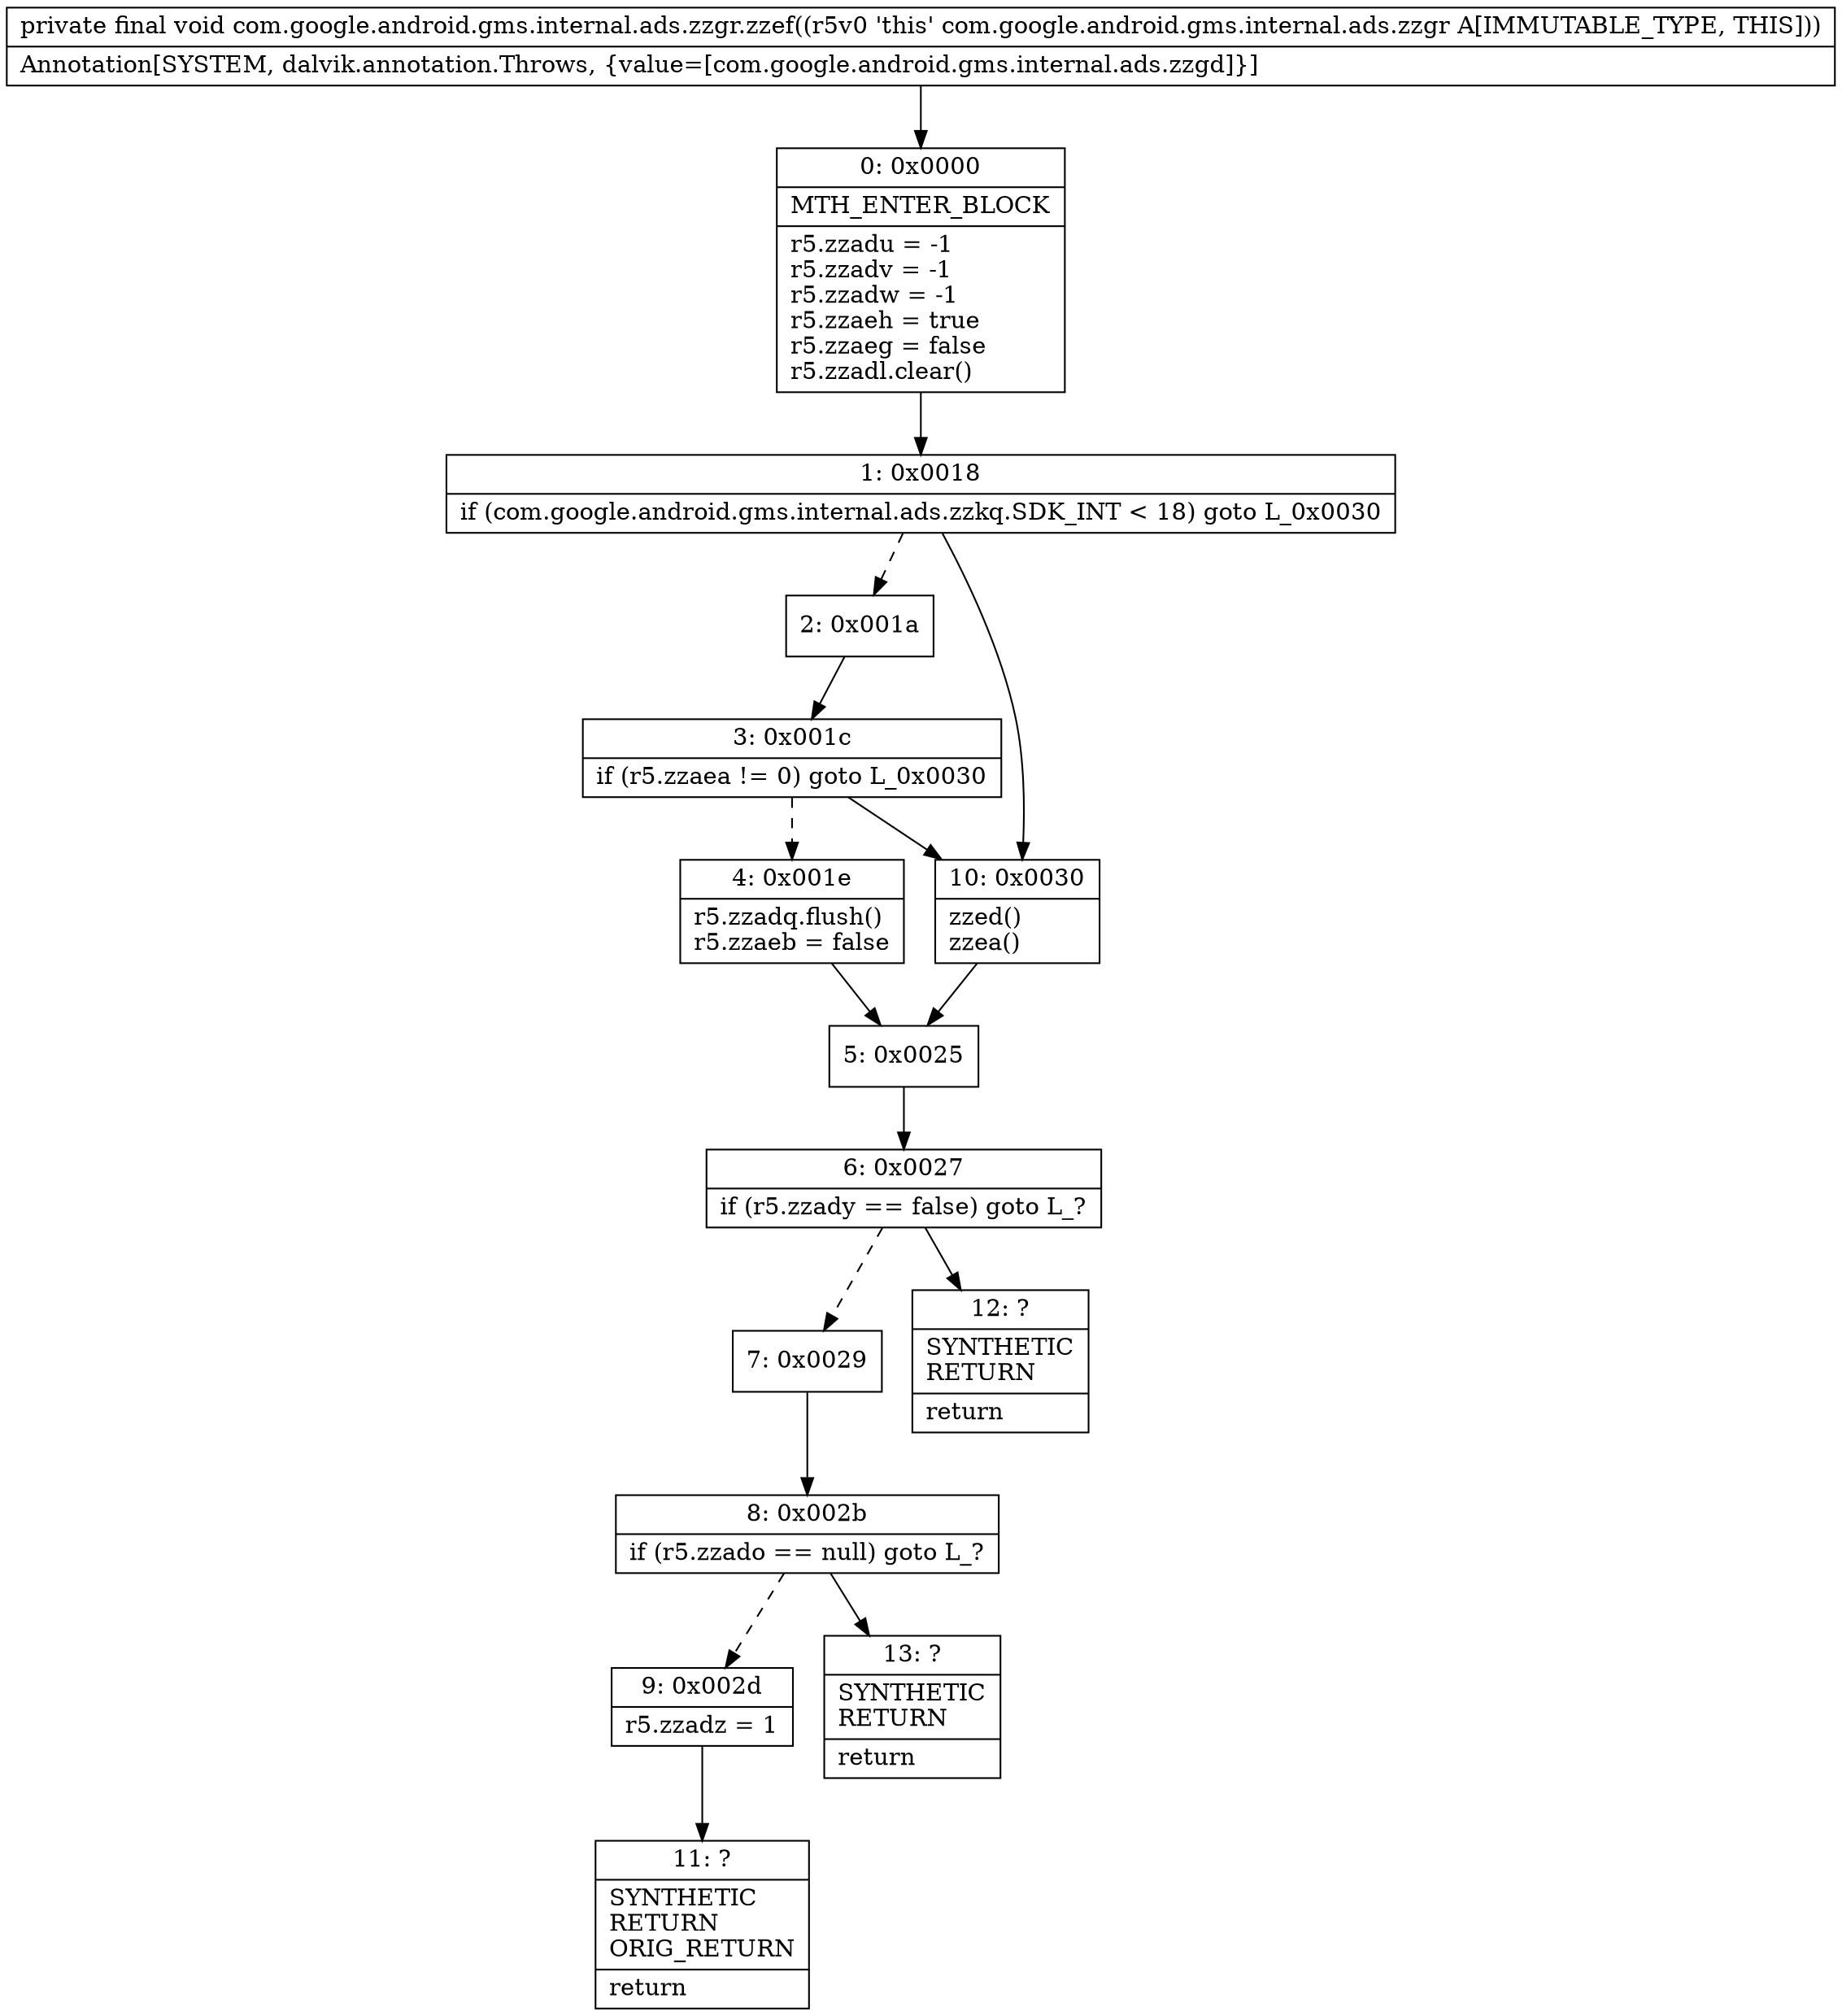digraph "CFG forcom.google.android.gms.internal.ads.zzgr.zzef()V" {
Node_0 [shape=record,label="{0\:\ 0x0000|MTH_ENTER_BLOCK\l|r5.zzadu = \-1\lr5.zzadv = \-1\lr5.zzadw = \-1\lr5.zzaeh = true\lr5.zzaeg = false\lr5.zzadl.clear()\l}"];
Node_1 [shape=record,label="{1\:\ 0x0018|if (com.google.android.gms.internal.ads.zzkq.SDK_INT \< 18) goto L_0x0030\l}"];
Node_2 [shape=record,label="{2\:\ 0x001a}"];
Node_3 [shape=record,label="{3\:\ 0x001c|if (r5.zzaea != 0) goto L_0x0030\l}"];
Node_4 [shape=record,label="{4\:\ 0x001e|r5.zzadq.flush()\lr5.zzaeb = false\l}"];
Node_5 [shape=record,label="{5\:\ 0x0025}"];
Node_6 [shape=record,label="{6\:\ 0x0027|if (r5.zzady == false) goto L_?\l}"];
Node_7 [shape=record,label="{7\:\ 0x0029}"];
Node_8 [shape=record,label="{8\:\ 0x002b|if (r5.zzado == null) goto L_?\l}"];
Node_9 [shape=record,label="{9\:\ 0x002d|r5.zzadz = 1\l}"];
Node_10 [shape=record,label="{10\:\ 0x0030|zzed()\lzzea()\l}"];
Node_11 [shape=record,label="{11\:\ ?|SYNTHETIC\lRETURN\lORIG_RETURN\l|return\l}"];
Node_12 [shape=record,label="{12\:\ ?|SYNTHETIC\lRETURN\l|return\l}"];
Node_13 [shape=record,label="{13\:\ ?|SYNTHETIC\lRETURN\l|return\l}"];
MethodNode[shape=record,label="{private final void com.google.android.gms.internal.ads.zzgr.zzef((r5v0 'this' com.google.android.gms.internal.ads.zzgr A[IMMUTABLE_TYPE, THIS]))  | Annotation[SYSTEM, dalvik.annotation.Throws, \{value=[com.google.android.gms.internal.ads.zzgd]\}]\l}"];
MethodNode -> Node_0;
Node_0 -> Node_1;
Node_1 -> Node_2[style=dashed];
Node_1 -> Node_10;
Node_2 -> Node_3;
Node_3 -> Node_4[style=dashed];
Node_3 -> Node_10;
Node_4 -> Node_5;
Node_5 -> Node_6;
Node_6 -> Node_7[style=dashed];
Node_6 -> Node_12;
Node_7 -> Node_8;
Node_8 -> Node_9[style=dashed];
Node_8 -> Node_13;
Node_9 -> Node_11;
Node_10 -> Node_5;
}

